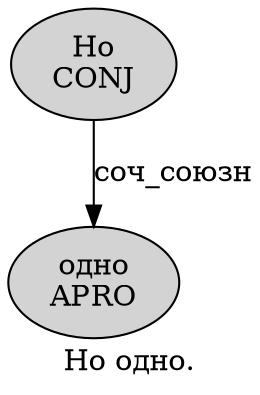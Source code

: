 digraph SENTENCE_2102 {
	graph [label="Но одно."]
	node [style=filled]
		0 [label="Но
CONJ" color="" fillcolor=lightgray penwidth=1 shape=ellipse]
		1 [label="одно
APRO" color="" fillcolor=lightgray penwidth=1 shape=ellipse]
			0 -> 1 [label="соч_союзн"]
}